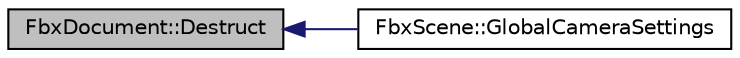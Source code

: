 digraph "FbxDocument::Destruct"
{
  edge [fontname="Helvetica",fontsize="10",labelfontname="Helvetica",labelfontsize="10"];
  node [fontname="Helvetica",fontsize="10",shape=record];
  rankdir="LR";
  Node24 [label="FbxDocument::Destruct",height=0.2,width=0.4,color="black", fillcolor="grey75", style="filled", fontcolor="black"];
  Node24 -> Node25 [dir="back",color="midnightblue",fontsize="10",style="solid"];
  Node25 [label="FbxScene::GlobalCameraSettings",height=0.2,width=0.4,color="black", fillcolor="white", style="filled",URL="$class_fbx_scene.html#a029b34d23edd7d05cb0e687b494064ad"];
}
